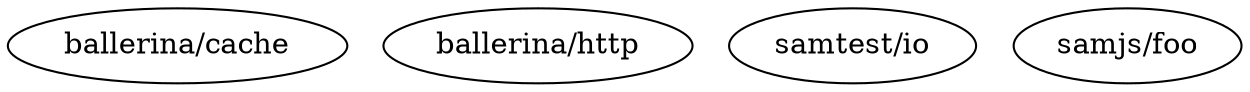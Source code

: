 digraph "samejs/app:0.1.0" {
    "ballerina/cache"
    "ballerina/http"
    "samtest/io"
    "samjs/foo" [scope = "testOnly"]
}
